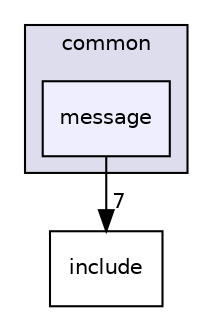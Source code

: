 digraph "/home/runner/work/OPIChat/OPIChat/src/common/message" {
  compound=true
  node [ fontsize="10", fontname="Helvetica"];
  edge [ labelfontsize="10", labelfontname="Helvetica"];
  subgraph clusterdir_fdedb0aba14d44ce9d99bc100e026e6a {
    graph [ bgcolor="#ddddee", pencolor="black", label="common" fontname="Helvetica", fontsize="10", URL="dir_fdedb0aba14d44ce9d99bc100e026e6a.html"]
  dir_041e43f50af72af0079fdc14ba26666e [shape=box, label="message", style="filled", fillcolor="#eeeeff", pencolor="black", URL="dir_041e43f50af72af0079fdc14ba26666e.html"];
  }
  dir_d44c64559bbebec7f509842c48db8b23 [shape=box label="include" URL="dir_d44c64559bbebec7f509842c48db8b23.html"];
  dir_041e43f50af72af0079fdc14ba26666e->dir_d44c64559bbebec7f509842c48db8b23 [headlabel="7", labeldistance=1.5 headhref="dir_000009_000007.html"];
}
